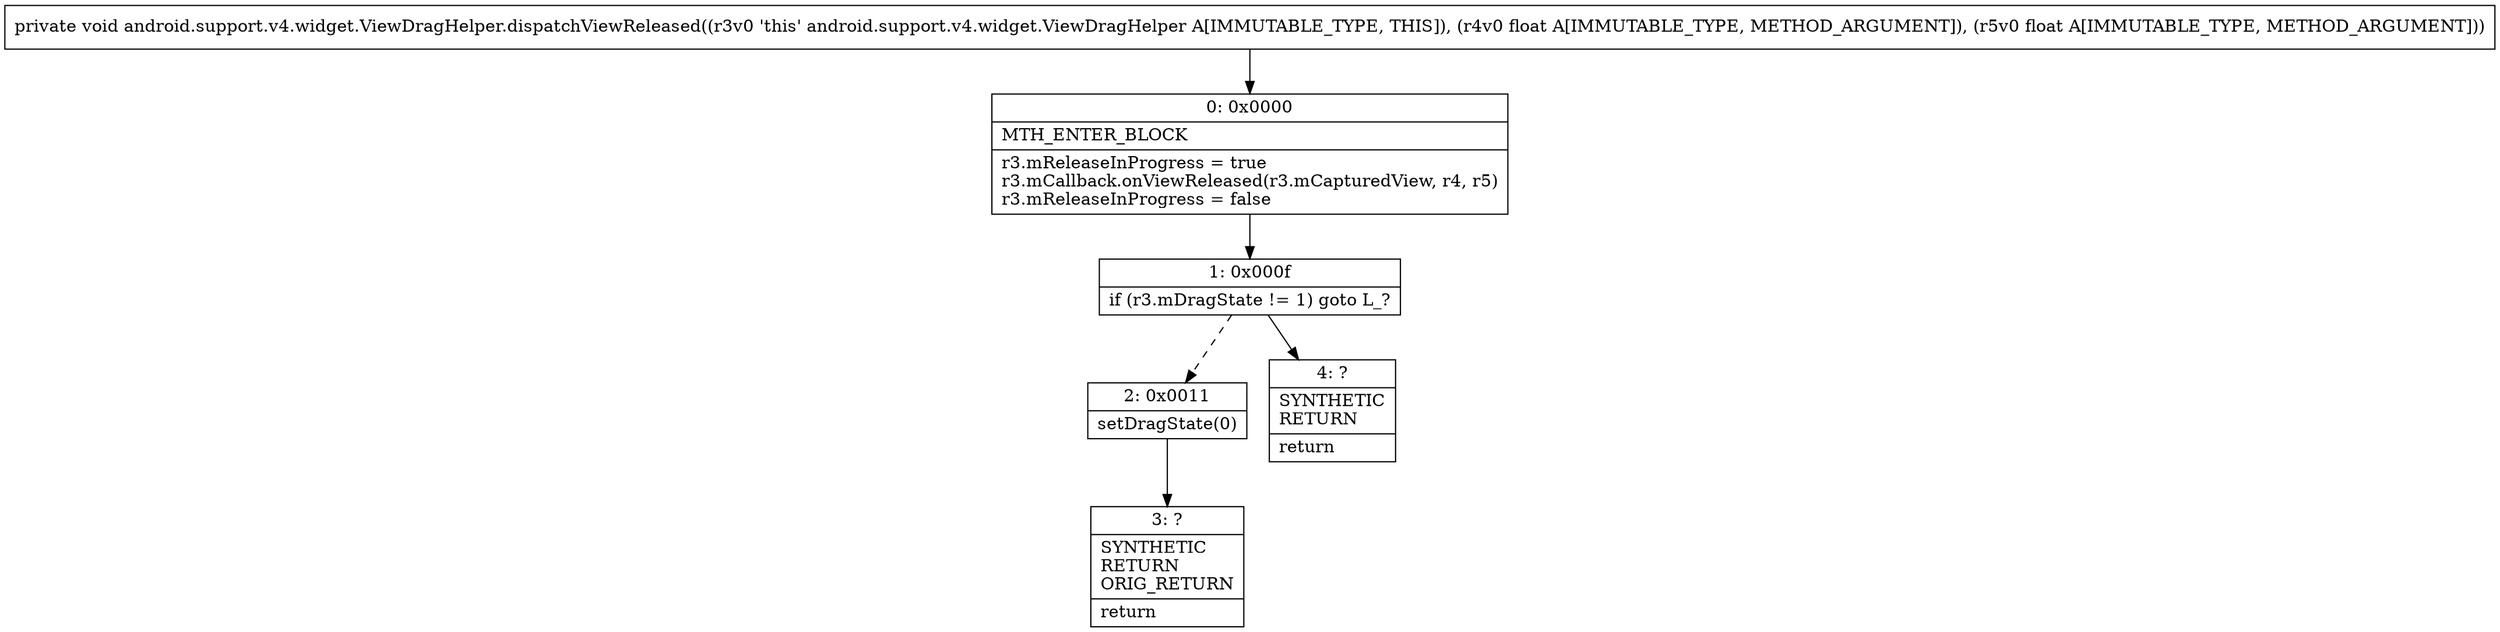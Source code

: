 digraph "CFG forandroid.support.v4.widget.ViewDragHelper.dispatchViewReleased(FF)V" {
Node_0 [shape=record,label="{0\:\ 0x0000|MTH_ENTER_BLOCK\l|r3.mReleaseInProgress = true\lr3.mCallback.onViewReleased(r3.mCapturedView, r4, r5)\lr3.mReleaseInProgress = false\l}"];
Node_1 [shape=record,label="{1\:\ 0x000f|if (r3.mDragState != 1) goto L_?\l}"];
Node_2 [shape=record,label="{2\:\ 0x0011|setDragState(0)\l}"];
Node_3 [shape=record,label="{3\:\ ?|SYNTHETIC\lRETURN\lORIG_RETURN\l|return\l}"];
Node_4 [shape=record,label="{4\:\ ?|SYNTHETIC\lRETURN\l|return\l}"];
MethodNode[shape=record,label="{private void android.support.v4.widget.ViewDragHelper.dispatchViewReleased((r3v0 'this' android.support.v4.widget.ViewDragHelper A[IMMUTABLE_TYPE, THIS]), (r4v0 float A[IMMUTABLE_TYPE, METHOD_ARGUMENT]), (r5v0 float A[IMMUTABLE_TYPE, METHOD_ARGUMENT])) }"];
MethodNode -> Node_0;
Node_0 -> Node_1;
Node_1 -> Node_2[style=dashed];
Node_1 -> Node_4;
Node_2 -> Node_3;
}

